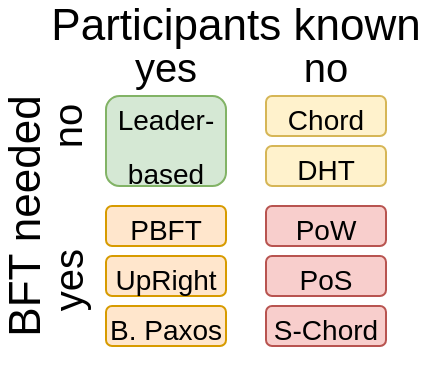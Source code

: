 <mxfile version="14.6.9" type="device"><diagram id="YYNWDLBXFPQ07FeWfuXO" name="Page-1"><mxGraphModel dx="528" dy="288" grid="1" gridSize="10" guides="1" tooltips="1" connect="1" arrows="1" fold="1" page="1" pageScale="1" pageWidth="827" pageHeight="1169" math="0" shadow="0"><root><mxCell id="0"/><mxCell id="1" parent="0"/><mxCell id="mwISqVWUjy2C7oHN-Zn3-3" value="Participants known" style="text;html=1;strokeColor=none;fillColor=none;align=center;verticalAlign=middle;whiteSpace=wrap;rounded=0;fontSize=22;" vertex="1" parent="1"><mxGeometry x="140" y="140" width="190" height="20" as="geometry"/></mxCell><mxCell id="mwISqVWUjy2C7oHN-Zn3-4" value="yes" style="text;html=1;strokeColor=none;fillColor=none;align=center;verticalAlign=middle;whiteSpace=wrap;rounded=0;fontSize=20;" vertex="1" parent="1"><mxGeometry x="160" y="160" width="80" height="20" as="geometry"/></mxCell><mxCell id="mwISqVWUjy2C7oHN-Zn3-5" value="no" style="text;html=1;strokeColor=none;fillColor=none;align=center;verticalAlign=middle;whiteSpace=wrap;rounded=0;fontSize=20;" vertex="1" parent="1"><mxGeometry x="240" y="160" width="80" height="20" as="geometry"/></mxCell><mxCell id="mwISqVWUjy2C7oHN-Zn3-6" value="BFT needed" style="text;html=1;strokeColor=none;fillColor=none;align=center;verticalAlign=middle;whiteSpace=wrap;rounded=0;fontSize=22;rotation=-90;" vertex="1" parent="1"><mxGeometry x="45" y="235" width="170" height="20" as="geometry"/></mxCell><mxCell id="mwISqVWUjy2C7oHN-Zn3-7" value="no" style="text;html=1;strokeColor=none;fillColor=none;align=center;verticalAlign=middle;whiteSpace=wrap;rounded=0;fontSize=20;rotation=-90;" vertex="1" parent="1"><mxGeometry x="110" y="190" width="80" height="20" as="geometry"/></mxCell><mxCell id="mwISqVWUjy2C7oHN-Zn3-8" value="yes" style="text;html=1;strokeColor=none;fillColor=none;align=center;verticalAlign=middle;whiteSpace=wrap;rounded=0;fontSize=20;rotation=-90;" vertex="1" parent="1"><mxGeometry x="112.5" y="267.5" width="75" height="20" as="geometry"/></mxCell><mxCell id="mwISqVWUjy2C7oHN-Zn3-9" value="&lt;font style=&quot;font-size: 14px&quot;&gt;Leader-based&lt;/font&gt;" style="rounded=1;whiteSpace=wrap;html=1;fontSize=22;fillColor=#d5e8d4;strokeColor=#82b366;" vertex="1" parent="1"><mxGeometry x="170" y="185" width="60" height="45" as="geometry"/></mxCell><mxCell id="mwISqVWUjy2C7oHN-Zn3-11" value="&lt;font style=&quot;font-size: 14px&quot;&gt;PBFT&lt;/font&gt;" style="rounded=1;whiteSpace=wrap;html=1;fontSize=22;fillColor=#ffe6cc;strokeColor=#d79b00;" vertex="1" parent="1"><mxGeometry x="170" y="240" width="60" height="20" as="geometry"/></mxCell><mxCell id="mwISqVWUjy2C7oHN-Zn3-12" value="&lt;font style=&quot;font-size: 14px&quot;&gt;UpRight&lt;/font&gt;" style="rounded=1;whiteSpace=wrap;html=1;fontSize=22;fillColor=#ffe6cc;strokeColor=#d79b00;" vertex="1" parent="1"><mxGeometry x="170" y="265" width="60" height="20" as="geometry"/></mxCell><mxCell id="mwISqVWUjy2C7oHN-Zn3-13" value="&lt;font style=&quot;font-size: 14px&quot;&gt;B. Paxos&lt;br&gt;&lt;/font&gt;" style="rounded=1;whiteSpace=wrap;html=1;fontSize=22;fillColor=#ffe6cc;strokeColor=#d79b00;" vertex="1" parent="1"><mxGeometry x="170" y="290" width="60" height="20" as="geometry"/></mxCell><mxCell id="mwISqVWUjy2C7oHN-Zn3-15" value="&lt;font style=&quot;font-size: 14px&quot;&gt;PoW&lt;/font&gt;" style="rounded=1;whiteSpace=wrap;html=1;fontSize=22;fillColor=#f8cecc;strokeColor=#b85450;" vertex="1" parent="1"><mxGeometry x="250" y="240" width="60" height="20" as="geometry"/></mxCell><mxCell id="mwISqVWUjy2C7oHN-Zn3-16" value="&lt;font style=&quot;font-size: 14px&quot;&gt;PoS&lt;/font&gt;" style="rounded=1;whiteSpace=wrap;html=1;fontSize=22;fillColor=#f8cecc;strokeColor=#b85450;" vertex="1" parent="1"><mxGeometry x="250" y="265" width="60" height="20" as="geometry"/></mxCell><mxCell id="mwISqVWUjy2C7oHN-Zn3-17" value="&lt;font style=&quot;font-size: 14px&quot;&gt;S-Chord&lt;/font&gt;" style="rounded=1;whiteSpace=wrap;html=1;fontSize=22;fillColor=#f8cecc;strokeColor=#b85450;" vertex="1" parent="1"><mxGeometry x="250" y="290" width="60" height="20" as="geometry"/></mxCell><mxCell id="mwISqVWUjy2C7oHN-Zn3-18" value="&lt;font style=&quot;font-size: 14px&quot;&gt;Chord&lt;/font&gt;" style="rounded=1;whiteSpace=wrap;html=1;fontSize=22;fillColor=#fff2cc;strokeColor=#d6b656;" vertex="1" parent="1"><mxGeometry x="250" y="185" width="60" height="20" as="geometry"/></mxCell><mxCell id="mwISqVWUjy2C7oHN-Zn3-19" value="&lt;font style=&quot;font-size: 14px&quot;&gt;DHT&lt;/font&gt;" style="rounded=1;whiteSpace=wrap;html=1;fontSize=22;fillColor=#fff2cc;strokeColor=#d6b656;" vertex="1" parent="1"><mxGeometry x="250" y="210" width="60" height="20" as="geometry"/></mxCell><mxCell id="mwISqVWUjy2C7oHN-Zn3-20" style="edgeStyle=orthogonalEdgeStyle;rounded=0;orthogonalLoop=1;jettySize=auto;html=1;exitX=0;exitY=0.5;exitDx=0;exitDy=0;fontSize=22;" edge="1" parent="1" source="mwISqVWUjy2C7oHN-Zn3-8" target="mwISqVWUjy2C7oHN-Zn3-8"><mxGeometry relative="1" as="geometry"/></mxCell></root></mxGraphModel></diagram></mxfile>
